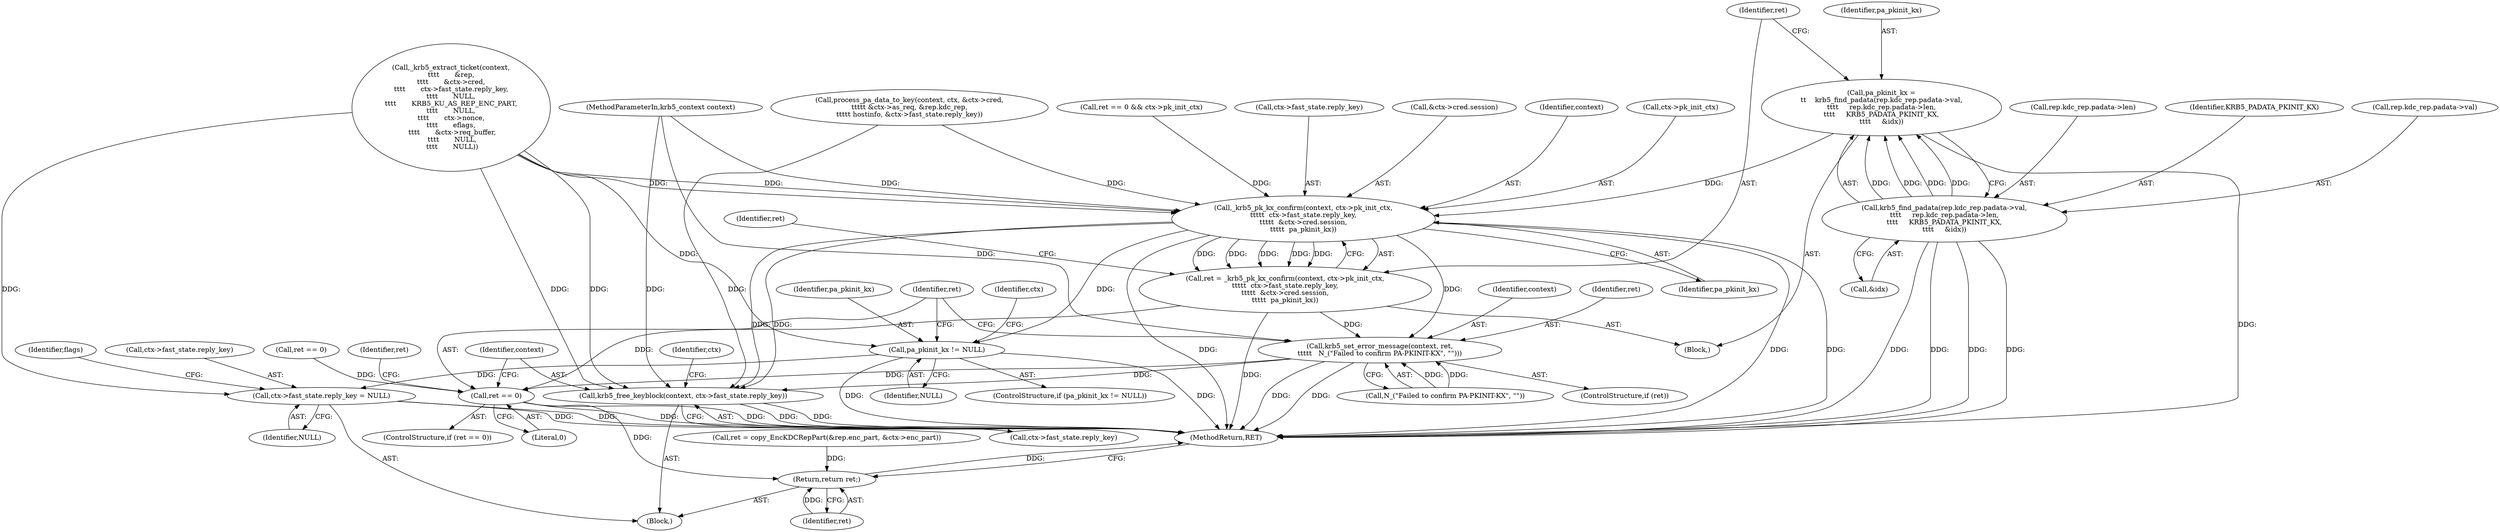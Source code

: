 digraph "0_heimdal_2f7f3d9960aa6ea21358bdf3687cee5149aa35cf@pointer" {
"1000396" [label="(Call,pa_pkinit_kx =\n\t\t    krb5_find_padata(rep.kdc_rep.padata->val,\n\t\t\t\t     rep.kdc_rep.padata->len,\n\t\t\t\t     KRB5_PADATA_PKINIT_KX,\n\t\t\t\t     &idx))"];
"1000398" [label="(Call,krb5_find_padata(rep.kdc_rep.padata->val,\n\t\t\t\t     rep.kdc_rep.padata->len,\n\t\t\t\t     KRB5_PADATA_PKINIT_KX,\n\t\t\t\t     &idx))"];
"1000418" [label="(Call,_krb5_pk_kx_confirm(context, ctx->pk_init_ctx,\n\t\t\t\t\t  ctx->fast_state.reply_key,\n\t\t\t\t\t  &ctx->cred.session,\n\t\t\t\t\t  pa_pkinit_kx))"];
"1000416" [label="(Call,ret = _krb5_pk_kx_confirm(context, ctx->pk_init_ctx,\n\t\t\t\t\t  ctx->fast_state.reply_key,\n\t\t\t\t\t  &ctx->cred.session,\n\t\t\t\t\t  pa_pkinit_kx))"];
"1000437" [label="(Call,krb5_set_error_message(context, ret,\n\t\t\t\t\t   N_(\"Failed to confirm PA-PKINIT-KX\", \"\")))"];
"1000454" [label="(Call,ret == 0)"];
"1000496" [label="(Return,return ret;)"];
"1000468" [label="(Call,krb5_free_keyblock(context, ctx->fast_state.reply_key))"];
"1000445" [label="(Call,pa_pkinit_kx != NULL)"];
"1000475" [label="(Call,ctx->fast_state.reply_key = NULL)"];
"1000454" [label="(Call,ret == 0)"];
"1000237" [label="(Block,)"];
"1000439" [label="(Identifier,ret)"];
"1000476" [label="(Call,ctx->fast_state.reply_key)"];
"1000470" [label="(Call,ctx->fast_state.reply_key)"];
"1000478" [label="(Identifier,ctx)"];
"1000457" [label="(Call,ret = copy_EncKDCRepPart(&rep.enc_part, &ctx->enc_part))"];
"1000450" [label="(Identifier,ctx)"];
"1000406" [label="(Call,rep.kdc_rep.padata->len)"];
"1000438" [label="(Identifier,context)"];
"1000453" [label="(ControlStructure,if (ret == 0))"];
"1000413" [label="(Identifier,KRB5_PADATA_PKINIT_KX)"];
"1000456" [label="(Literal,0)"];
"1000469" [label="(Identifier,context)"];
"1000496" [label="(Return,return ret;)"];
"1000383" [label="(Call,ret == 0 && ctx->pk_init_ctx)"];
"1000423" [label="(Call,ctx->fast_state.reply_key)"];
"1000447" [label="(Identifier,NULL)"];
"1000437" [label="(Call,krb5_set_error_message(context, ret,\n\t\t\t\t\t   N_(\"Failed to confirm PA-PKINIT-KX\", \"\")))"];
"1000435" [label="(ControlStructure,if (ret))"];
"1000497" [label="(Identifier,ret)"];
"1000428" [label="(Call,&ctx->cred.session)"];
"1000396" [label="(Call,pa_pkinit_kx =\n\t\t    krb5_find_padata(rep.kdc_rep.padata->val,\n\t\t\t\t     rep.kdc_rep.padata->len,\n\t\t\t\t     KRB5_PADATA_PKINIT_KX,\n\t\t\t\t     &idx))"];
"1000419" [label="(Identifier,context)"];
"1000319" [label="(Call,process_pa_data_to_key(context, ctx, &ctx->cred,\n\t\t\t\t\t &ctx->as_req, &rep.kdc_rep,\n\t\t\t\t\t hostinfo, &ctx->fast_state.reply_key))"];
"1000416" [label="(Call,ret = _krb5_pk_kx_confirm(context, ctx->pk_init_ctx,\n\t\t\t\t\t  ctx->fast_state.reply_key,\n\t\t\t\t\t  &ctx->cred.session,\n\t\t\t\t\t  pa_pkinit_kx))"];
"1001119" [label="(MethodReturn,RET)"];
"1000468" [label="(Call,krb5_free_keyblock(context, ctx->fast_state.reply_key))"];
"1000446" [label="(Identifier,pa_pkinit_kx)"];
"1000434" [label="(Identifier,pa_pkinit_kx)"];
"1000418" [label="(Call,_krb5_pk_kx_confirm(context, ctx->pk_init_ctx,\n\t\t\t\t\t  ctx->fast_state.reply_key,\n\t\t\t\t\t  &ctx->cred.session,\n\t\t\t\t\t  pa_pkinit_kx))"];
"1000436" [label="(Identifier,ret)"];
"1000397" [label="(Identifier,pa_pkinit_kx)"];
"1000417" [label="(Identifier,ret)"];
"1000398" [label="(Call,krb5_find_padata(rep.kdc_rep.padata->val,\n\t\t\t\t     rep.kdc_rep.padata->len,\n\t\t\t\t     KRB5_PADATA_PKINIT_KX,\n\t\t\t\t     &idx))"];
"1000444" [label="(ControlStructure,if (pa_pkinit_kx != NULL))"];
"1000414" [label="(Call,&idx)"];
"1000384" [label="(Call,ret == 0)"];
"1000390" [label="(Block,)"];
"1000420" [label="(Call,ctx->pk_init_ctx)"];
"1000399" [label="(Call,rep.kdc_rep.padata->val)"];
"1000455" [label="(Identifier,ret)"];
"1000440" [label="(Call,N_(\"Failed to confirm PA-PKINIT-KX\", \"\"))"];
"1000458" [label="(Identifier,ret)"];
"1000356" [label="(Call,_krb5_extract_ticket(context,\n\t\t\t\t       &rep,\n\t\t\t\t       &ctx->cred,\n\t\t\t\t       ctx->fast_state.reply_key,\n\t\t\t\t       NULL,\n\t\t\t\t       KRB5_KU_AS_REP_ENC_PART,\n\t\t\t\t       NULL,\n\t\t\t\t       ctx->nonce,\n\t\t\t\t       eflags,\n \t\t\t\t       &ctx->req_buffer,\n \t\t\t\t       NULL,\n \t\t\t\t       NULL))"];
"1000475" [label="(Call,ctx->fast_state.reply_key = NULL)"];
"1000115" [label="(MethodParameterIn,krb5_context context)"];
"1000445" [label="(Call,pa_pkinit_kx != NULL)"];
"1000481" [label="(Identifier,NULL)"];
"1000484" [label="(Identifier,flags)"];
"1000396" -> "1000390"  [label="AST: "];
"1000396" -> "1000398"  [label="CFG: "];
"1000397" -> "1000396"  [label="AST: "];
"1000398" -> "1000396"  [label="AST: "];
"1000417" -> "1000396"  [label="CFG: "];
"1000396" -> "1001119"  [label="DDG: "];
"1000398" -> "1000396"  [label="DDG: "];
"1000398" -> "1000396"  [label="DDG: "];
"1000398" -> "1000396"  [label="DDG: "];
"1000398" -> "1000396"  [label="DDG: "];
"1000396" -> "1000418"  [label="DDG: "];
"1000398" -> "1000414"  [label="CFG: "];
"1000399" -> "1000398"  [label="AST: "];
"1000406" -> "1000398"  [label="AST: "];
"1000413" -> "1000398"  [label="AST: "];
"1000414" -> "1000398"  [label="AST: "];
"1000398" -> "1001119"  [label="DDG: "];
"1000398" -> "1001119"  [label="DDG: "];
"1000398" -> "1001119"  [label="DDG: "];
"1000398" -> "1001119"  [label="DDG: "];
"1000418" -> "1000416"  [label="AST: "];
"1000418" -> "1000434"  [label="CFG: "];
"1000419" -> "1000418"  [label="AST: "];
"1000420" -> "1000418"  [label="AST: "];
"1000423" -> "1000418"  [label="AST: "];
"1000428" -> "1000418"  [label="AST: "];
"1000434" -> "1000418"  [label="AST: "];
"1000416" -> "1000418"  [label="CFG: "];
"1000418" -> "1001119"  [label="DDG: "];
"1000418" -> "1001119"  [label="DDG: "];
"1000418" -> "1001119"  [label="DDG: "];
"1000418" -> "1000416"  [label="DDG: "];
"1000418" -> "1000416"  [label="DDG: "];
"1000418" -> "1000416"  [label="DDG: "];
"1000418" -> "1000416"  [label="DDG: "];
"1000418" -> "1000416"  [label="DDG: "];
"1000356" -> "1000418"  [label="DDG: "];
"1000356" -> "1000418"  [label="DDG: "];
"1000115" -> "1000418"  [label="DDG: "];
"1000383" -> "1000418"  [label="DDG: "];
"1000319" -> "1000418"  [label="DDG: "];
"1000418" -> "1000437"  [label="DDG: "];
"1000418" -> "1000445"  [label="DDG: "];
"1000418" -> "1000468"  [label="DDG: "];
"1000418" -> "1000468"  [label="DDG: "];
"1000416" -> "1000390"  [label="AST: "];
"1000417" -> "1000416"  [label="AST: "];
"1000436" -> "1000416"  [label="CFG: "];
"1000416" -> "1001119"  [label="DDG: "];
"1000416" -> "1000437"  [label="DDG: "];
"1000416" -> "1000454"  [label="DDG: "];
"1000437" -> "1000435"  [label="AST: "];
"1000437" -> "1000440"  [label="CFG: "];
"1000438" -> "1000437"  [label="AST: "];
"1000439" -> "1000437"  [label="AST: "];
"1000440" -> "1000437"  [label="AST: "];
"1000455" -> "1000437"  [label="CFG: "];
"1000437" -> "1001119"  [label="DDG: "];
"1000437" -> "1001119"  [label="DDG: "];
"1000115" -> "1000437"  [label="DDG: "];
"1000440" -> "1000437"  [label="DDG: "];
"1000440" -> "1000437"  [label="DDG: "];
"1000437" -> "1000454"  [label="DDG: "];
"1000437" -> "1000468"  [label="DDG: "];
"1000454" -> "1000453"  [label="AST: "];
"1000454" -> "1000456"  [label="CFG: "];
"1000455" -> "1000454"  [label="AST: "];
"1000456" -> "1000454"  [label="AST: "];
"1000458" -> "1000454"  [label="CFG: "];
"1000469" -> "1000454"  [label="CFG: "];
"1000454" -> "1001119"  [label="DDG: "];
"1000454" -> "1001119"  [label="DDG: "];
"1000384" -> "1000454"  [label="DDG: "];
"1000454" -> "1000496"  [label="DDG: "];
"1000496" -> "1000237"  [label="AST: "];
"1000496" -> "1000497"  [label="CFG: "];
"1000497" -> "1000496"  [label="AST: "];
"1001119" -> "1000496"  [label="CFG: "];
"1000496" -> "1001119"  [label="DDG: "];
"1000497" -> "1000496"  [label="DDG: "];
"1000457" -> "1000496"  [label="DDG: "];
"1000468" -> "1000237"  [label="AST: "];
"1000468" -> "1000470"  [label="CFG: "];
"1000469" -> "1000468"  [label="AST: "];
"1000470" -> "1000468"  [label="AST: "];
"1000478" -> "1000468"  [label="CFG: "];
"1000468" -> "1001119"  [label="DDG: "];
"1000468" -> "1001119"  [label="DDG: "];
"1000356" -> "1000468"  [label="DDG: "];
"1000356" -> "1000468"  [label="DDG: "];
"1000115" -> "1000468"  [label="DDG: "];
"1000319" -> "1000468"  [label="DDG: "];
"1000445" -> "1000444"  [label="AST: "];
"1000445" -> "1000447"  [label="CFG: "];
"1000446" -> "1000445"  [label="AST: "];
"1000447" -> "1000445"  [label="AST: "];
"1000450" -> "1000445"  [label="CFG: "];
"1000455" -> "1000445"  [label="CFG: "];
"1000445" -> "1001119"  [label="DDG: "];
"1000445" -> "1001119"  [label="DDG: "];
"1000356" -> "1000445"  [label="DDG: "];
"1000445" -> "1000475"  [label="DDG: "];
"1000475" -> "1000237"  [label="AST: "];
"1000475" -> "1000481"  [label="CFG: "];
"1000476" -> "1000475"  [label="AST: "];
"1000481" -> "1000475"  [label="AST: "];
"1000484" -> "1000475"  [label="CFG: "];
"1000475" -> "1001119"  [label="DDG: "];
"1000475" -> "1001119"  [label="DDG: "];
"1000356" -> "1000475"  [label="DDG: "];
}
